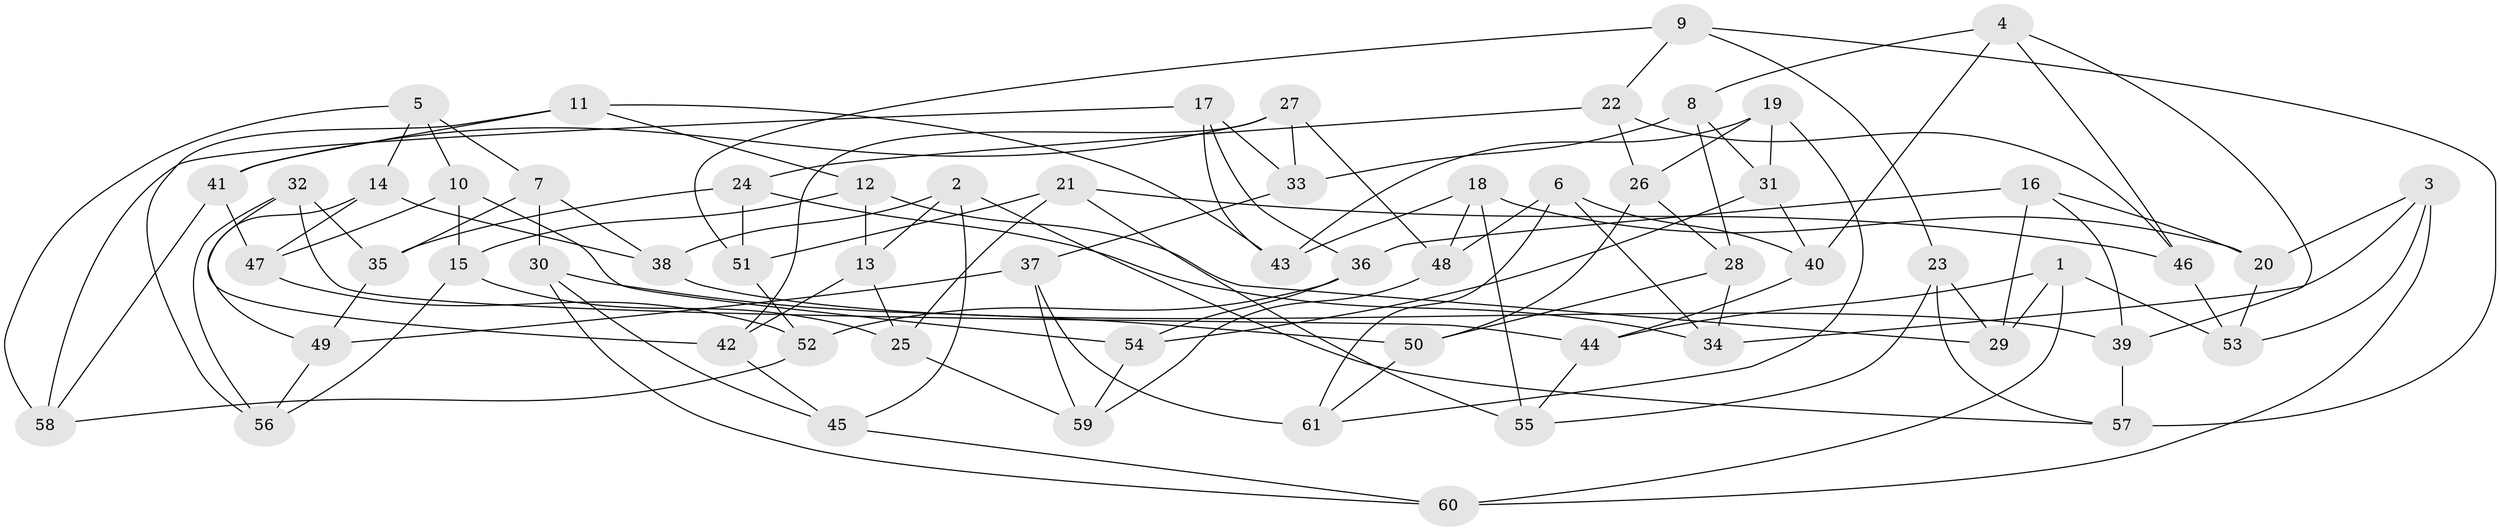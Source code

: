 // coarse degree distribution, {5: 0.21428571428571427, 4: 0.5476190476190477, 6: 0.21428571428571427, 3: 0.023809523809523808}
// Generated by graph-tools (version 1.1) at 2025/24/03/03/25 07:24:22]
// undirected, 61 vertices, 122 edges
graph export_dot {
graph [start="1"]
  node [color=gray90,style=filled];
  1;
  2;
  3;
  4;
  5;
  6;
  7;
  8;
  9;
  10;
  11;
  12;
  13;
  14;
  15;
  16;
  17;
  18;
  19;
  20;
  21;
  22;
  23;
  24;
  25;
  26;
  27;
  28;
  29;
  30;
  31;
  32;
  33;
  34;
  35;
  36;
  37;
  38;
  39;
  40;
  41;
  42;
  43;
  44;
  45;
  46;
  47;
  48;
  49;
  50;
  51;
  52;
  53;
  54;
  55;
  56;
  57;
  58;
  59;
  60;
  61;
  1 -- 44;
  1 -- 53;
  1 -- 29;
  1 -- 60;
  2 -- 13;
  2 -- 45;
  2 -- 38;
  2 -- 57;
  3 -- 60;
  3 -- 34;
  3 -- 53;
  3 -- 20;
  4 -- 46;
  4 -- 39;
  4 -- 40;
  4 -- 8;
  5 -- 58;
  5 -- 10;
  5 -- 14;
  5 -- 7;
  6 -- 34;
  6 -- 40;
  6 -- 61;
  6 -- 48;
  7 -- 30;
  7 -- 38;
  7 -- 35;
  8 -- 33;
  8 -- 31;
  8 -- 28;
  9 -- 57;
  9 -- 51;
  9 -- 22;
  9 -- 23;
  10 -- 47;
  10 -- 54;
  10 -- 15;
  11 -- 56;
  11 -- 43;
  11 -- 12;
  11 -- 41;
  12 -- 29;
  12 -- 13;
  12 -- 15;
  13 -- 25;
  13 -- 42;
  14 -- 49;
  14 -- 38;
  14 -- 47;
  15 -- 25;
  15 -- 56;
  16 -- 39;
  16 -- 20;
  16 -- 29;
  16 -- 36;
  17 -- 58;
  17 -- 36;
  17 -- 33;
  17 -- 43;
  18 -- 55;
  18 -- 48;
  18 -- 43;
  18 -- 20;
  19 -- 26;
  19 -- 43;
  19 -- 61;
  19 -- 31;
  20 -- 53;
  21 -- 46;
  21 -- 51;
  21 -- 55;
  21 -- 25;
  22 -- 26;
  22 -- 24;
  22 -- 46;
  23 -- 29;
  23 -- 57;
  23 -- 55;
  24 -- 34;
  24 -- 35;
  24 -- 51;
  25 -- 59;
  26 -- 28;
  26 -- 50;
  27 -- 42;
  27 -- 48;
  27 -- 33;
  27 -- 41;
  28 -- 50;
  28 -- 34;
  30 -- 45;
  30 -- 50;
  30 -- 60;
  31 -- 54;
  31 -- 40;
  32 -- 42;
  32 -- 56;
  32 -- 44;
  32 -- 35;
  33 -- 37;
  35 -- 49;
  36 -- 54;
  36 -- 52;
  37 -- 49;
  37 -- 59;
  37 -- 61;
  38 -- 39;
  39 -- 57;
  40 -- 44;
  41 -- 47;
  41 -- 58;
  42 -- 45;
  44 -- 55;
  45 -- 60;
  46 -- 53;
  47 -- 52;
  48 -- 59;
  49 -- 56;
  50 -- 61;
  51 -- 52;
  52 -- 58;
  54 -- 59;
}
